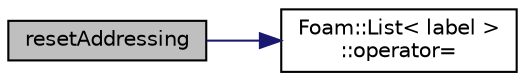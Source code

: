 digraph "resetAddressing"
{
  bgcolor="transparent";
  edge [fontname="Helvetica",fontsize="10",labelfontname="Helvetica",labelfontsize="10"];
  node [fontname="Helvetica",fontsize="10",shape=record];
  rankdir="LR";
  Node1 [label="resetAddressing",height=0.2,width=0.4,color="black", fillcolor="grey75", style="filled", fontcolor="black"];
  Node1 -> Node2 [color="midnightblue",fontsize="10",style="solid",fontname="Helvetica"];
  Node2 [label="Foam::List\< label \>\l::operator=",height=0.2,width=0.4,color="black",URL="$a01397.html#acee9055809b8048a6b1f04702120facd",tooltip="Assignment from UList operator. Takes linear time. "];
}
